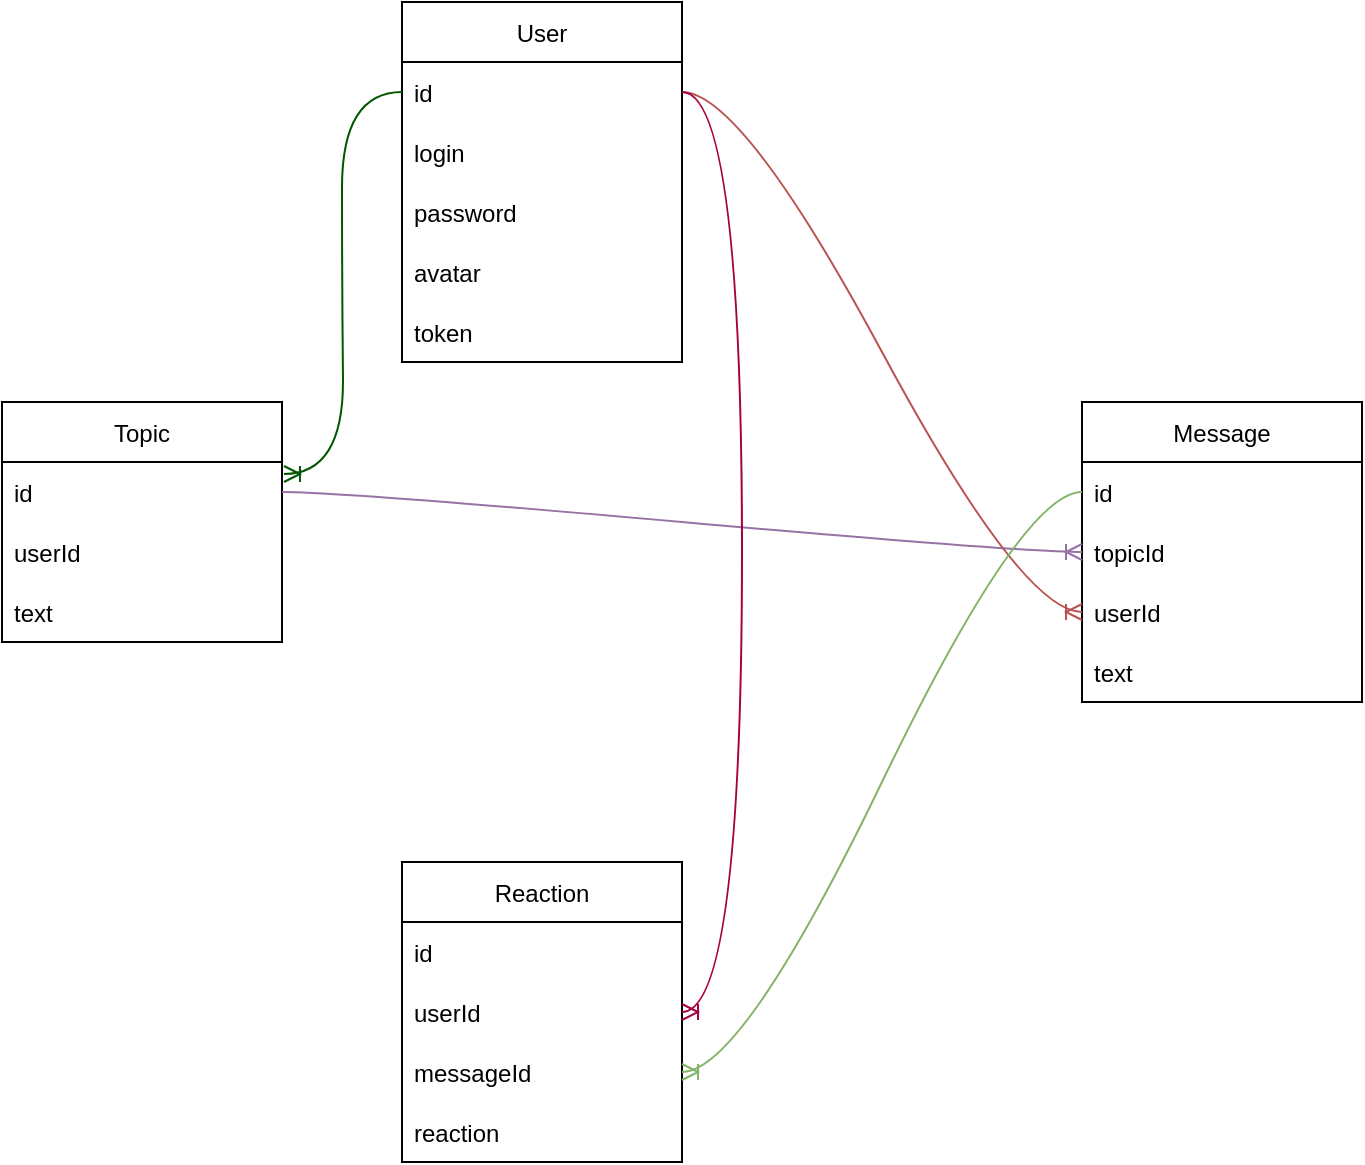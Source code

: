 <mxfile version="20.3.0" type="device"><diagram id="R2lEEEUBdFMjLlhIrx00" name="Page-1"><mxGraphModel dx="1422" dy="865" grid="1" gridSize="10" guides="1" tooltips="1" connect="1" arrows="1" fold="1" page="1" pageScale="1" pageWidth="850" pageHeight="1100" math="0" shadow="0" extFonts="Permanent Marker^https://fonts.googleapis.com/css?family=Permanent+Marker"><root><mxCell id="0"/><mxCell id="1" parent="0"/><mxCell id="XpZNnYFqra5YPOSmFLk2-1" value="User" style="swimlane;fontStyle=0;childLayout=stackLayout;horizontal=1;startSize=30;horizontalStack=0;resizeParent=1;resizeParentMax=0;resizeLast=0;collapsible=1;marginBottom=0;rounded=0;" parent="1" vertex="1"><mxGeometry x="300" y="20" width="140" height="180" as="geometry"/></mxCell><mxCell id="XpZNnYFqra5YPOSmFLk2-2" value="id" style="text;strokeColor=none;fillColor=none;align=left;verticalAlign=middle;spacingLeft=4;spacingRight=4;overflow=hidden;points=[[0,0.5],[1,0.5]];portConstraint=eastwest;rotatable=0;rounded=0;" parent="XpZNnYFqra5YPOSmFLk2-1" vertex="1"><mxGeometry y="30" width="140" height="30" as="geometry"/></mxCell><mxCell id="XpZNnYFqra5YPOSmFLk2-3" value="login" style="text;strokeColor=none;fillColor=none;align=left;verticalAlign=middle;spacingLeft=4;spacingRight=4;overflow=hidden;points=[[0,0.5],[1,0.5]];portConstraint=eastwest;rotatable=0;rounded=0;" parent="XpZNnYFqra5YPOSmFLk2-1" vertex="1"><mxGeometry y="60" width="140" height="30" as="geometry"/></mxCell><mxCell id="XpZNnYFqra5YPOSmFLk2-4" value="password" style="text;strokeColor=none;fillColor=none;align=left;verticalAlign=middle;spacingLeft=4;spacingRight=4;overflow=hidden;points=[[0,0.5],[1,0.5]];portConstraint=eastwest;rotatable=0;rounded=0;" parent="XpZNnYFqra5YPOSmFLk2-1" vertex="1"><mxGeometry y="90" width="140" height="30" as="geometry"/></mxCell><mxCell id="XpZNnYFqra5YPOSmFLk2-15" value="avatar" style="text;strokeColor=none;fillColor=none;align=left;verticalAlign=middle;spacingLeft=4;spacingRight=4;overflow=hidden;points=[[0,0.5],[1,0.5]];portConstraint=eastwest;rotatable=0;rounded=0;" parent="XpZNnYFqra5YPOSmFLk2-1" vertex="1"><mxGeometry y="120" width="140" height="30" as="geometry"/></mxCell><mxCell id="XpZNnYFqra5YPOSmFLk2-14" value="token" style="text;strokeColor=none;fillColor=none;align=left;verticalAlign=middle;spacingLeft=4;spacingRight=4;overflow=hidden;points=[[0,0.5],[1,0.5]];portConstraint=eastwest;rotatable=0;rounded=0;" parent="XpZNnYFqra5YPOSmFLk2-1" vertex="1"><mxGeometry y="150" width="140" height="30" as="geometry"/></mxCell><mxCell id="XpZNnYFqra5YPOSmFLk2-5" value="Topic" style="swimlane;fontStyle=0;childLayout=stackLayout;horizontal=1;startSize=30;horizontalStack=0;resizeParent=1;resizeParentMax=0;resizeLast=0;collapsible=1;marginBottom=0;rounded=0;" parent="1" vertex="1"><mxGeometry x="100" y="220" width="140" height="120" as="geometry"/></mxCell><mxCell id="XpZNnYFqra5YPOSmFLk2-6" value="id" style="text;strokeColor=none;fillColor=none;align=left;verticalAlign=middle;spacingLeft=4;spacingRight=4;overflow=hidden;points=[[0,0.5],[1,0.5]];portConstraint=eastwest;rotatable=0;rounded=0;" parent="XpZNnYFqra5YPOSmFLk2-5" vertex="1"><mxGeometry y="30" width="140" height="30" as="geometry"/></mxCell><mxCell id="XpZNnYFqra5YPOSmFLk2-7" value="userId" style="text;strokeColor=none;fillColor=none;align=left;verticalAlign=middle;spacingLeft=4;spacingRight=4;overflow=hidden;points=[[0,0.5],[1,0.5]];portConstraint=eastwest;rotatable=0;rounded=0;" parent="XpZNnYFqra5YPOSmFLk2-5" vertex="1"><mxGeometry y="60" width="140" height="30" as="geometry"/></mxCell><mxCell id="XpZNnYFqra5YPOSmFLk2-8" value="text" style="text;strokeColor=none;fillColor=none;align=left;verticalAlign=middle;spacingLeft=4;spacingRight=4;overflow=hidden;points=[[0,0.5],[1,0.5]];portConstraint=eastwest;rotatable=0;rounded=0;" parent="XpZNnYFqra5YPOSmFLk2-5" vertex="1"><mxGeometry y="90" width="140" height="30" as="geometry"/></mxCell><mxCell id="XpZNnYFqra5YPOSmFLk2-9" value="Message" style="swimlane;fontStyle=0;childLayout=stackLayout;horizontal=1;startSize=30;horizontalStack=0;resizeParent=1;resizeParentMax=0;resizeLast=0;collapsible=1;marginBottom=0;rounded=0;" parent="1" vertex="1"><mxGeometry x="640" y="220" width="140" height="150" as="geometry"/></mxCell><mxCell id="XpZNnYFqra5YPOSmFLk2-10" value="id" style="text;strokeColor=none;fillColor=none;align=left;verticalAlign=middle;spacingLeft=4;spacingRight=4;overflow=hidden;points=[[0,0.5],[1,0.5]];portConstraint=eastwest;rotatable=0;rounded=0;" parent="XpZNnYFqra5YPOSmFLk2-9" vertex="1"><mxGeometry y="30" width="140" height="30" as="geometry"/></mxCell><mxCell id="XpZNnYFqra5YPOSmFLk2-11" value="topicId" style="text;strokeColor=none;fillColor=none;align=left;verticalAlign=middle;spacingLeft=4;spacingRight=4;overflow=hidden;points=[[0,0.5],[1,0.5]];portConstraint=eastwest;rotatable=0;rounded=0;" parent="XpZNnYFqra5YPOSmFLk2-9" vertex="1"><mxGeometry y="60" width="140" height="30" as="geometry"/></mxCell><mxCell id="XpZNnYFqra5YPOSmFLk2-12" value="userId" style="text;strokeColor=none;fillColor=none;align=left;verticalAlign=middle;spacingLeft=4;spacingRight=4;overflow=hidden;points=[[0,0.5],[1,0.5]];portConstraint=eastwest;rotatable=0;rounded=0;" parent="XpZNnYFqra5YPOSmFLk2-9" vertex="1"><mxGeometry y="90" width="140" height="30" as="geometry"/></mxCell><mxCell id="XpZNnYFqra5YPOSmFLk2-13" value="text" style="text;strokeColor=none;fillColor=none;align=left;verticalAlign=middle;spacingLeft=4;spacingRight=4;overflow=hidden;points=[[0,0.5],[1,0.5]];portConstraint=eastwest;rotatable=0;rounded=0;" parent="XpZNnYFqra5YPOSmFLk2-9" vertex="1"><mxGeometry y="120" width="140" height="30" as="geometry"/></mxCell><mxCell id="XpZNnYFqra5YPOSmFLk2-16" value="Reaction" style="swimlane;fontStyle=0;childLayout=stackLayout;horizontal=1;startSize=30;horizontalStack=0;resizeParent=1;resizeParentMax=0;resizeLast=0;collapsible=1;marginBottom=0;rounded=0;" parent="1" vertex="1"><mxGeometry x="300" y="450" width="140" height="150" as="geometry"/></mxCell><mxCell id="XpZNnYFqra5YPOSmFLk2-17" value="id" style="text;strokeColor=none;fillColor=none;align=left;verticalAlign=middle;spacingLeft=4;spacingRight=4;overflow=hidden;points=[[0,0.5],[1,0.5]];portConstraint=eastwest;rotatable=0;rounded=0;" parent="XpZNnYFqra5YPOSmFLk2-16" vertex="1"><mxGeometry y="30" width="140" height="30" as="geometry"/></mxCell><mxCell id="XpZNnYFqra5YPOSmFLk2-18" value="userId" style="text;strokeColor=none;fillColor=none;align=left;verticalAlign=middle;spacingLeft=4;spacingRight=4;overflow=hidden;points=[[0,0.5],[1,0.5]];portConstraint=eastwest;rotatable=0;rounded=0;" parent="XpZNnYFqra5YPOSmFLk2-16" vertex="1"><mxGeometry y="60" width="140" height="30" as="geometry"/></mxCell><mxCell id="XpZNnYFqra5YPOSmFLk2-19" value="messageId" style="text;strokeColor=none;fillColor=none;align=left;verticalAlign=middle;spacingLeft=4;spacingRight=4;overflow=hidden;points=[[0,0.5],[1,0.5]];portConstraint=eastwest;rotatable=0;rounded=0;" parent="XpZNnYFqra5YPOSmFLk2-16" vertex="1"><mxGeometry y="90" width="140" height="30" as="geometry"/></mxCell><mxCell id="XpZNnYFqra5YPOSmFLk2-20" value="reaction" style="text;strokeColor=none;fillColor=none;align=left;verticalAlign=middle;spacingLeft=4;spacingRight=4;overflow=hidden;points=[[0,0.5],[1,0.5]];portConstraint=eastwest;rotatable=0;rounded=0;" parent="XpZNnYFqra5YPOSmFLk2-16" vertex="1"><mxGeometry y="120" width="140" height="30" as="geometry"/></mxCell><mxCell id="XpZNnYFqra5YPOSmFLk2-21" value="" style="edgeStyle=entityRelationEdgeStyle;fontSize=12;html=1;endArrow=ERoneToMany;rounded=0;entryX=1.007;entryY=0.2;entryDx=0;entryDy=0;exitX=0;exitY=0.5;exitDx=0;exitDy=0;entryPerimeter=0;fillColor=#008a00;strokeColor=#005700;curved=1;" parent="1" source="XpZNnYFqra5YPOSmFLk2-2" target="XpZNnYFqra5YPOSmFLk2-6" edge="1"><mxGeometry width="100" height="100" relative="1" as="geometry"><mxPoint x="190" y="220" as="sourcePoint"/><mxPoint x="470" y="390" as="targetPoint"/></mxGeometry></mxCell><mxCell id="XpZNnYFqra5YPOSmFLk2-22" value="" style="edgeStyle=entityRelationEdgeStyle;fontSize=12;html=1;endArrow=ERoneToMany;rounded=0;entryX=0;entryY=0.5;entryDx=0;entryDy=0;exitX=1;exitY=0.5;exitDx=0;exitDy=0;fillColor=#e1d5e7;strokeColor=#9673a6;curved=1;" parent="1" source="XpZNnYFqra5YPOSmFLk2-6" target="XpZNnYFqra5YPOSmFLk2-11" edge="1"><mxGeometry width="100" height="100" relative="1" as="geometry"><mxPoint x="320" y="300" as="sourcePoint"/><mxPoint x="40" y="240" as="targetPoint"/></mxGeometry></mxCell><mxCell id="XpZNnYFqra5YPOSmFLk2-23" value="" style="edgeStyle=entityRelationEdgeStyle;fontSize=12;html=1;endArrow=ERoneToMany;rounded=0;entryX=0;entryY=0.5;entryDx=0;entryDy=0;exitX=1;exitY=0.5;exitDx=0;exitDy=0;fillColor=#f8cecc;strokeColor=#b85450;curved=1;" parent="1" source="XpZNnYFqra5YPOSmFLk2-2" target="XpZNnYFqra5YPOSmFLk2-12" edge="1"><mxGeometry width="100" height="100" relative="1" as="geometry"><mxPoint x="290" y="240" as="sourcePoint"/><mxPoint x="200" y="270" as="targetPoint"/></mxGeometry></mxCell><mxCell id="XpZNnYFqra5YPOSmFLk2-24" value="" style="edgeStyle=entityRelationEdgeStyle;fontSize=12;html=1;endArrow=ERoneToMany;rounded=0;exitX=0;exitY=0.5;exitDx=0;exitDy=0;entryX=1;entryY=0.5;entryDx=0;entryDy=0;fillColor=#d5e8d4;strokeColor=#82b366;curved=1;" parent="1" source="XpZNnYFqra5YPOSmFLk2-10" target="XpZNnYFqra5YPOSmFLk2-19" edge="1"><mxGeometry width="100" height="100" relative="1" as="geometry"><mxPoint x="370" y="490" as="sourcePoint"/><mxPoint x="70" y="430" as="targetPoint"/></mxGeometry></mxCell><mxCell id="XpZNnYFqra5YPOSmFLk2-25" value="" style="edgeStyle=entityRelationEdgeStyle;fontSize=12;html=1;endArrow=ERoneToMany;rounded=0;entryX=1;entryY=0.5;entryDx=0;entryDy=0;exitX=1;exitY=0.5;exitDx=0;exitDy=0;fillColor=#d80073;strokeColor=#A50040;curved=1;" parent="1" source="XpZNnYFqra5YPOSmFLk2-2" target="XpZNnYFqra5YPOSmFLk2-18" edge="1"><mxGeometry width="100" height="100" relative="1" as="geometry"><mxPoint x="280" y="420" as="sourcePoint"/><mxPoint x="170" y="650" as="targetPoint"/></mxGeometry></mxCell></root></mxGraphModel></diagram></mxfile>